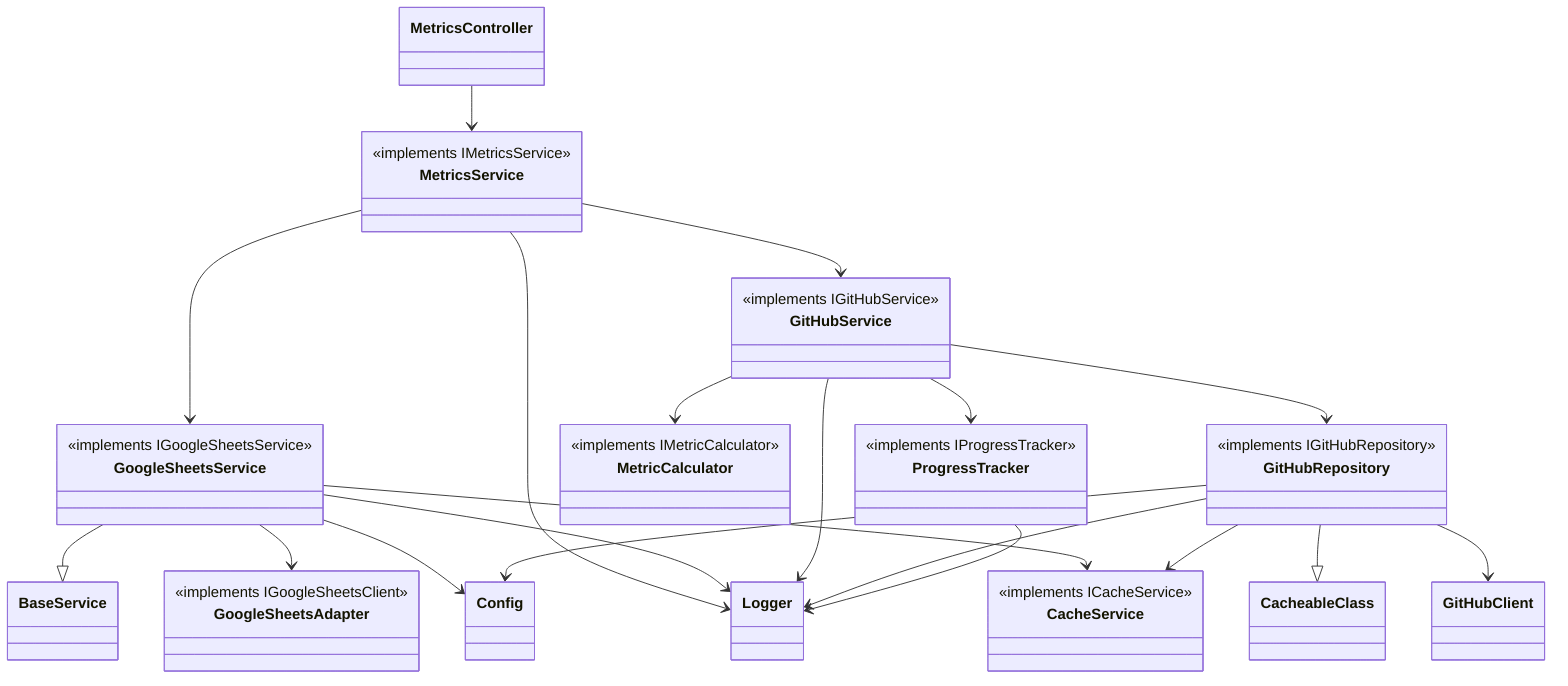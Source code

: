 classDiagram
    MetricsController --> MetricsService
    MetricsService --> GoogleSheetsService
    MetricsService --> GitHubService
    MetricsService --> Logger
    GoogleSheetsService --|> BaseService
    GoogleSheetsService --> GoogleSheetsAdapter
    GoogleSheetsService --> Config
    GoogleSheetsService --> Logger
    GoogleSheetsService --> CacheService
    GitHubService --> GitHubRepository
    GitHubService --> MetricCalculator
    GitHubService --> ProgressTracker
    GitHubService --> Logger
    GitHubRepository --|> CacheableClass
    GitHubRepository --> GitHubClient
    GitHubRepository --> Config
    GitHubRepository --> Logger
    GitHubRepository --> CacheService
    ProgressTracker --> Logger
    
    class MetricsService {
        <<implements IMetricsService>>
    }
    class GoogleSheetsService {
        <<implements IGoogleSheetsService>>
    }
    class GitHubService {
        <<implements IGitHubService>>
    }
    class GitHubRepository {
        <<implements IGitHubRepository>>
    }
    class ProgressTracker {
        <<implements IProgressTracker>>
    }
    class MetricCalculator {
        <<implements IMetricCalculator>>
    }
    class CacheService {
        <<implements ICacheService>>
    }
    class GoogleSheetsAdapter {
        <<implements IGoogleSheetsClient>>
    }